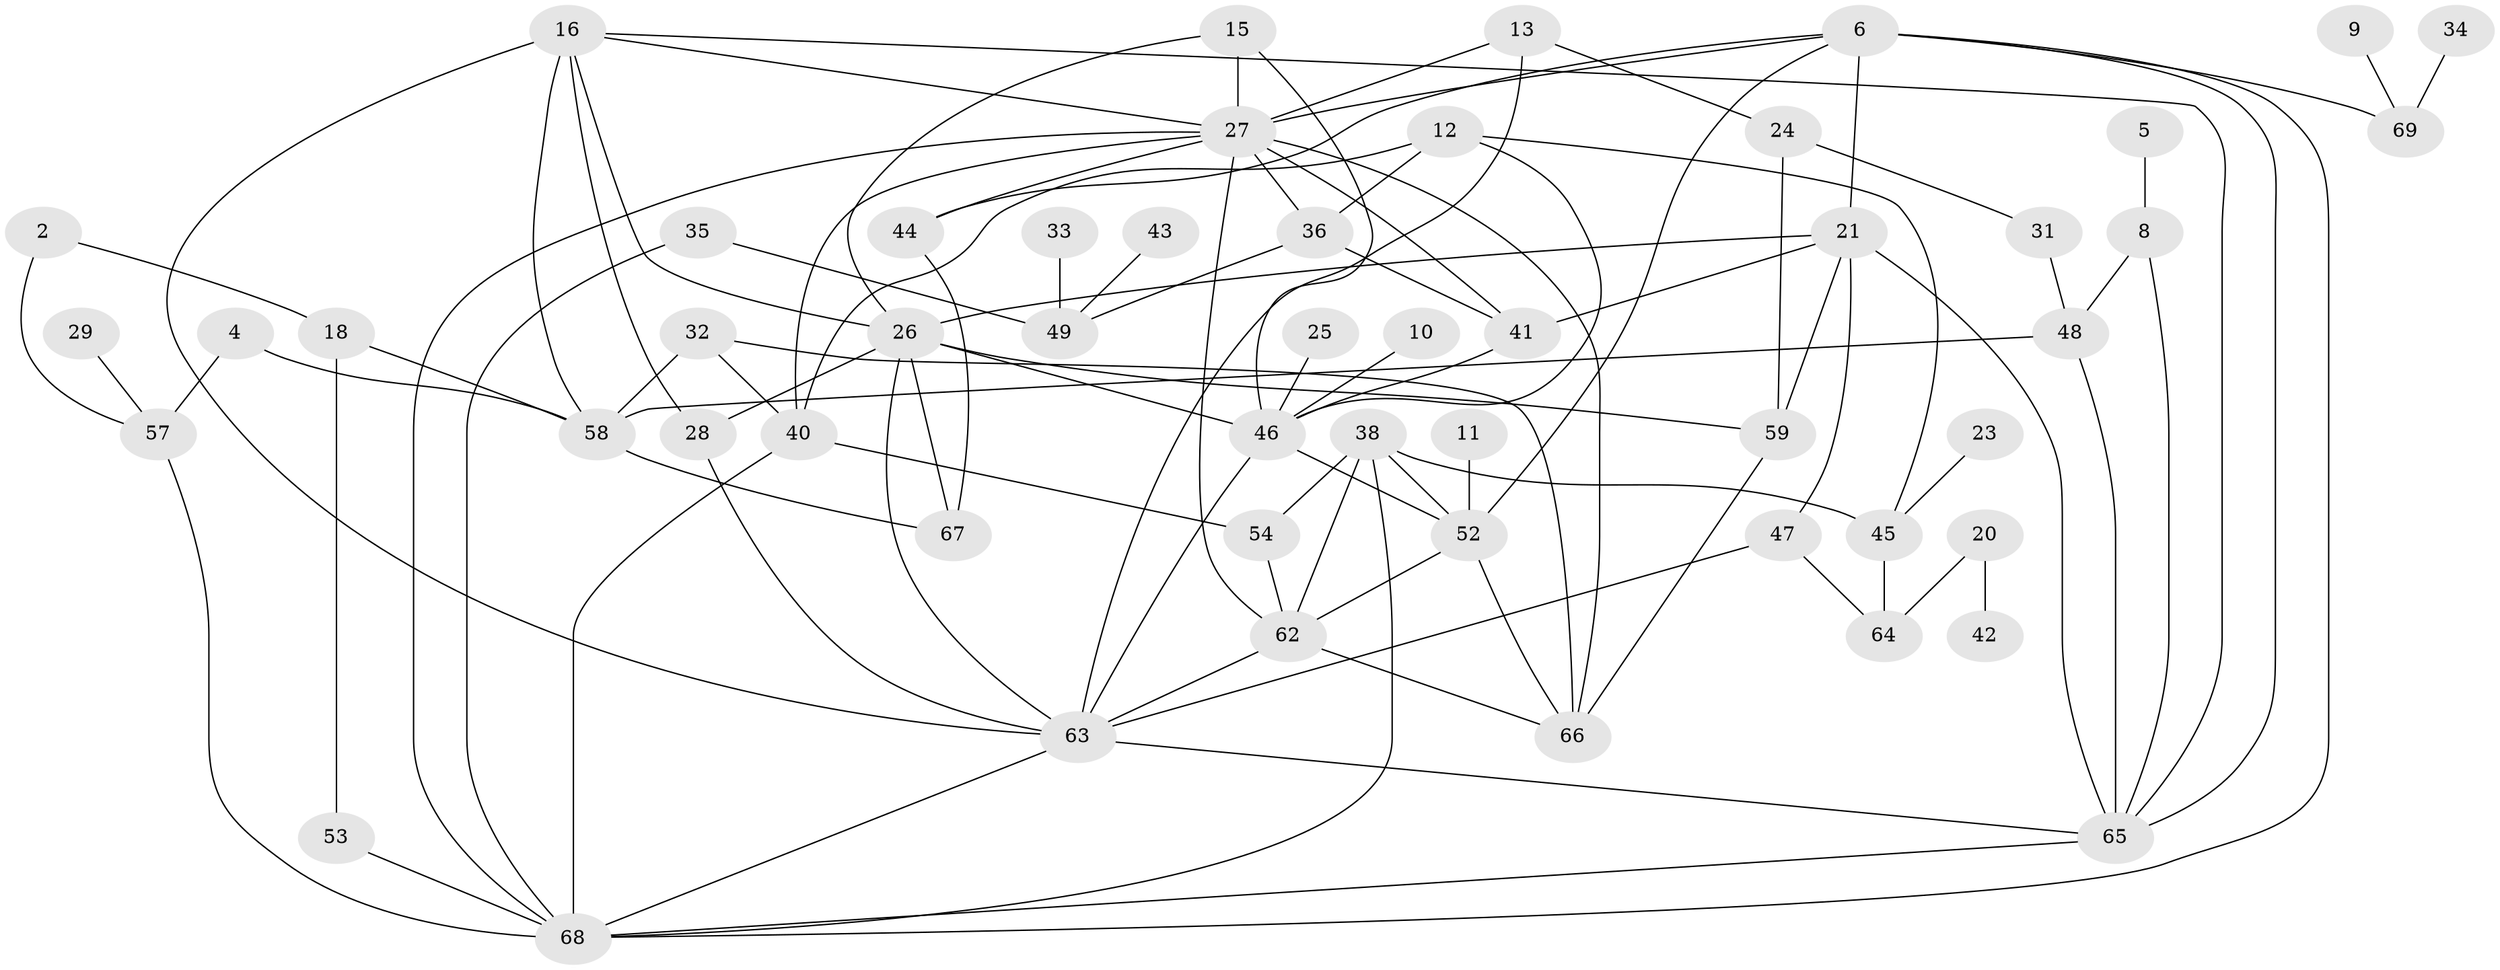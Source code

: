 // original degree distribution, {4: 0.15328467153284672, 3: 0.21897810218978103, 0: 0.10218978102189781, 2: 0.19708029197080293, 1: 0.21897810218978103, 5: 0.072992700729927, 7: 0.0072992700729927005, 9: 0.0072992700729927005, 6: 0.021897810218978103}
// Generated by graph-tools (version 1.1) at 2025/00/03/09/25 03:00:43]
// undirected, 53 vertices, 99 edges
graph export_dot {
graph [start="1"]
  node [color=gray90,style=filled];
  2;
  4;
  5;
  6;
  8;
  9;
  10;
  11;
  12;
  13;
  15;
  16;
  18;
  20;
  21;
  23;
  24;
  25;
  26;
  27;
  28;
  29;
  31;
  32;
  33;
  34;
  35;
  36;
  38;
  40;
  41;
  42;
  43;
  44;
  45;
  46;
  47;
  48;
  49;
  52;
  53;
  54;
  57;
  58;
  59;
  62;
  63;
  64;
  65;
  66;
  67;
  68;
  69;
  2 -- 18 [weight=1.0];
  2 -- 57 [weight=1.0];
  4 -- 57 [weight=1.0];
  4 -- 58 [weight=1.0];
  5 -- 8 [weight=1.0];
  6 -- 21 [weight=1.0];
  6 -- 27 [weight=1.0];
  6 -- 44 [weight=1.0];
  6 -- 52 [weight=1.0];
  6 -- 65 [weight=1.0];
  6 -- 68 [weight=1.0];
  6 -- 69 [weight=1.0];
  8 -- 48 [weight=1.0];
  8 -- 65 [weight=1.0];
  9 -- 69 [weight=1.0];
  10 -- 46 [weight=1.0];
  11 -- 52 [weight=1.0];
  12 -- 36 [weight=1.0];
  12 -- 40 [weight=1.0];
  12 -- 45 [weight=1.0];
  12 -- 46 [weight=1.0];
  13 -- 24 [weight=1.0];
  13 -- 27 [weight=1.0];
  13 -- 63 [weight=1.0];
  15 -- 26 [weight=1.0];
  15 -- 27 [weight=2.0];
  15 -- 46 [weight=1.0];
  16 -- 26 [weight=1.0];
  16 -- 27 [weight=1.0];
  16 -- 28 [weight=1.0];
  16 -- 58 [weight=2.0];
  16 -- 63 [weight=1.0];
  16 -- 65 [weight=1.0];
  18 -- 53 [weight=1.0];
  18 -- 58 [weight=1.0];
  20 -- 42 [weight=1.0];
  20 -- 64 [weight=1.0];
  21 -- 26 [weight=1.0];
  21 -- 41 [weight=1.0];
  21 -- 47 [weight=1.0];
  21 -- 59 [weight=1.0];
  21 -- 65 [weight=1.0];
  23 -- 45 [weight=1.0];
  24 -- 31 [weight=1.0];
  24 -- 59 [weight=1.0];
  25 -- 46 [weight=1.0];
  26 -- 28 [weight=1.0];
  26 -- 46 [weight=1.0];
  26 -- 59 [weight=1.0];
  26 -- 63 [weight=1.0];
  26 -- 67 [weight=1.0];
  27 -- 36 [weight=1.0];
  27 -- 40 [weight=2.0];
  27 -- 41 [weight=1.0];
  27 -- 44 [weight=1.0];
  27 -- 62 [weight=1.0];
  27 -- 66 [weight=2.0];
  27 -- 68 [weight=1.0];
  28 -- 63 [weight=1.0];
  29 -- 57 [weight=1.0];
  31 -- 48 [weight=1.0];
  32 -- 40 [weight=1.0];
  32 -- 58 [weight=1.0];
  32 -- 66 [weight=1.0];
  33 -- 49 [weight=1.0];
  34 -- 69 [weight=1.0];
  35 -- 49 [weight=1.0];
  35 -- 68 [weight=1.0];
  36 -- 41 [weight=1.0];
  36 -- 49 [weight=1.0];
  38 -- 45 [weight=1.0];
  38 -- 52 [weight=1.0];
  38 -- 54 [weight=1.0];
  38 -- 62 [weight=1.0];
  38 -- 68 [weight=1.0];
  40 -- 54 [weight=1.0];
  40 -- 68 [weight=1.0];
  41 -- 46 [weight=1.0];
  43 -- 49 [weight=1.0];
  44 -- 67 [weight=1.0];
  45 -- 64 [weight=1.0];
  46 -- 52 [weight=1.0];
  46 -- 63 [weight=1.0];
  47 -- 63 [weight=1.0];
  47 -- 64 [weight=1.0];
  48 -- 58 [weight=1.0];
  48 -- 65 [weight=1.0];
  52 -- 62 [weight=1.0];
  52 -- 66 [weight=1.0];
  53 -- 68 [weight=1.0];
  54 -- 62 [weight=1.0];
  57 -- 68 [weight=1.0];
  58 -- 67 [weight=1.0];
  59 -- 66 [weight=1.0];
  62 -- 63 [weight=1.0];
  62 -- 66 [weight=1.0];
  63 -- 65 [weight=1.0];
  63 -- 68 [weight=1.0];
  65 -- 68 [weight=1.0];
}
